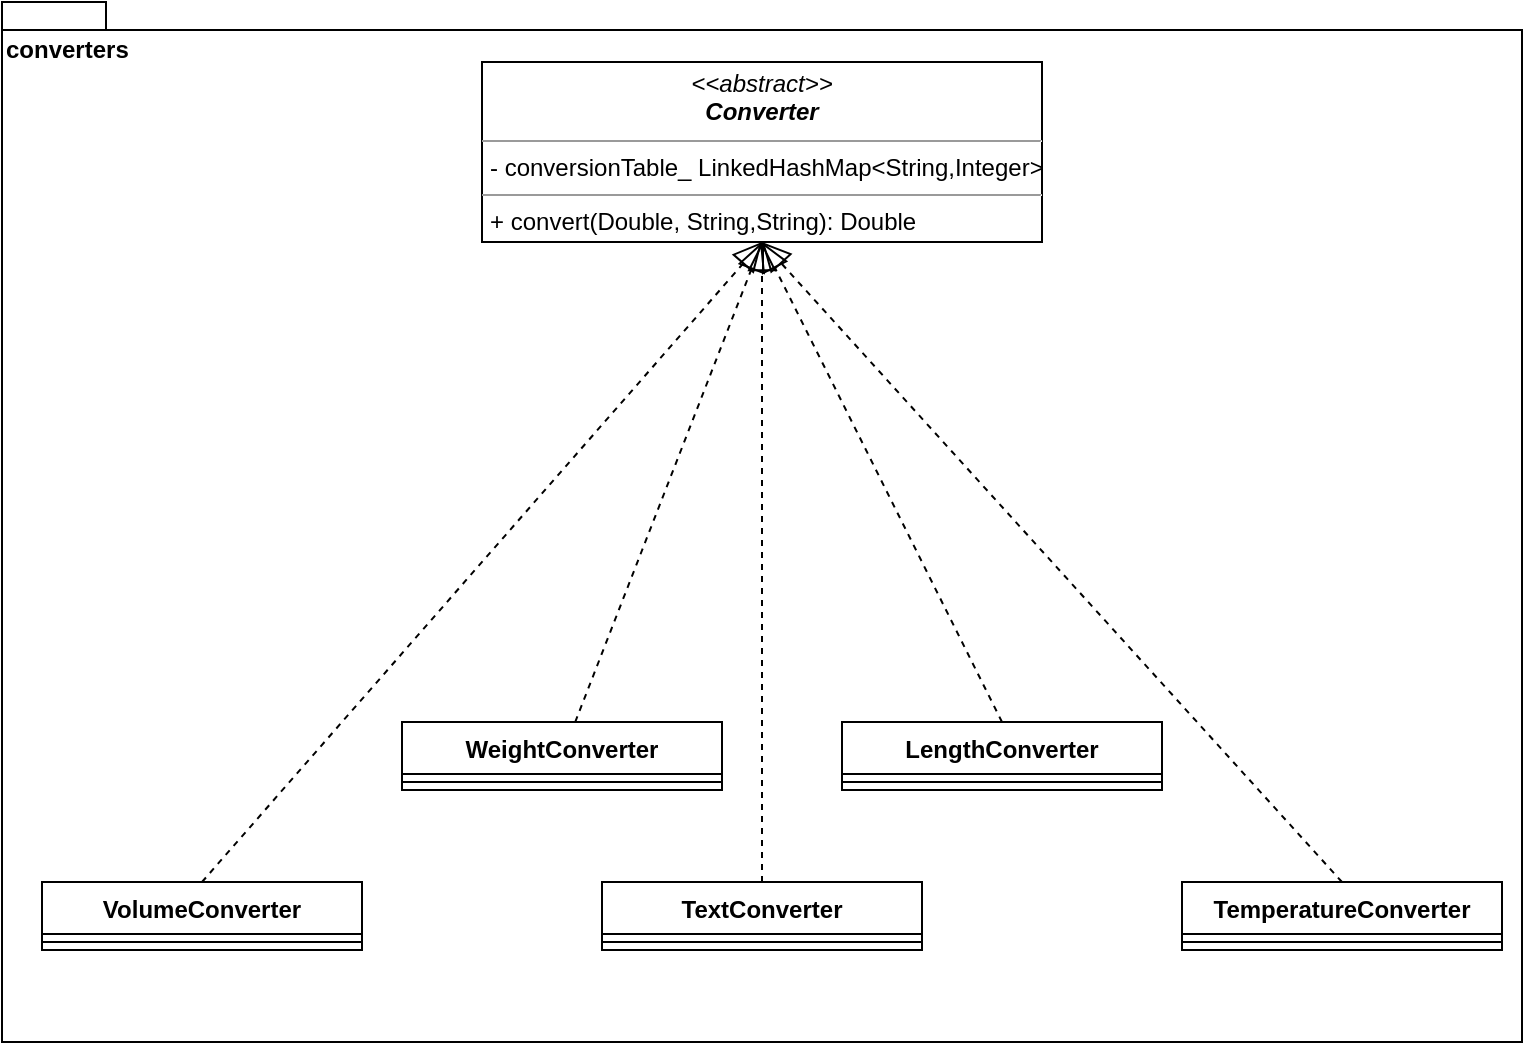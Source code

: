 <mxfile version="13.10.4" type="device"><diagram id="C5RBs43oDa-KdzZeNtuy" name="Page-1"><mxGraphModel dx="1422" dy="771" grid="1" gridSize="10" guides="1" tooltips="1" connect="1" arrows="1" fold="1" page="1" pageScale="1" pageWidth="827" pageHeight="1169" math="0" shadow="0"><root><mxCell id="WIyWlLk6GJQsqaUBKTNV-0"/><mxCell id="WIyWlLk6GJQsqaUBKTNV-1" parent="WIyWlLk6GJQsqaUBKTNV-0"/><mxCell id="eSitFm07LexHYB8MyBMM-0" value="converters" style="shape=folder;fontStyle=1;spacingTop=10;tabWidth=40;tabHeight=14;tabPosition=left;html=1;align=left;verticalAlign=top;" parent="WIyWlLk6GJQsqaUBKTNV-1" vertex="1"><mxGeometry x="40" y="30" width="760" height="520" as="geometry"/></mxCell><mxCell id="eSitFm07LexHYB8MyBMM-1" value="&lt;p style=&quot;margin: 0px ; margin-top: 4px ; text-align: center&quot;&gt;&lt;i&gt;&amp;lt;&amp;lt;abstract&amp;gt;&amp;gt;&lt;/i&gt;&lt;br&gt;&lt;i&gt;&lt;b&gt;Converter&lt;/b&gt;&lt;/i&gt;&lt;/p&gt;&lt;hr size=&quot;1&quot;&gt;&lt;p style=&quot;margin: 0px ; margin-left: 4px&quot;&gt;- conversionTable_ LinkedHashMap&amp;lt;String,Integer&amp;gt;&lt;br&gt;&lt;/p&gt;&lt;hr size=&quot;1&quot;&gt;&lt;p style=&quot;margin: 0px ; margin-left: 4px&quot;&gt;+ convert(Double, String,String): Double&lt;br&gt;&lt;/p&gt;" style="verticalAlign=top;align=left;overflow=fill;fontSize=12;fontFamily=Helvetica;html=1;" parent="WIyWlLk6GJQsqaUBKTNV-1" vertex="1"><mxGeometry x="280" y="60" width="280" height="90" as="geometry"/></mxCell><mxCell id="eSitFm07LexHYB8MyBMM-10" value="LengthConverter" style="swimlane;fontStyle=1;align=center;verticalAlign=top;childLayout=stackLayout;horizontal=1;startSize=26;horizontalStack=0;resizeParent=1;resizeParentMax=0;resizeLast=0;collapsible=1;marginBottom=0;" parent="WIyWlLk6GJQsqaUBKTNV-1" vertex="1"><mxGeometry x="460" y="390" width="160" height="34" as="geometry"/></mxCell><mxCell id="eSitFm07LexHYB8MyBMM-11" value="" style="line;strokeWidth=1;fillColor=none;align=left;verticalAlign=middle;spacingTop=-1;spacingLeft=3;spacingRight=3;rotatable=0;labelPosition=right;points=[];portConstraint=eastwest;" parent="eSitFm07LexHYB8MyBMM-10" vertex="1"><mxGeometry y="26" width="160" height="8" as="geometry"/></mxCell><mxCell id="eSitFm07LexHYB8MyBMM-2" value="VolumeConverter" style="swimlane;fontStyle=1;align=center;verticalAlign=top;childLayout=stackLayout;horizontal=1;startSize=26;horizontalStack=0;resizeParent=1;resizeParentMax=0;resizeLast=0;collapsible=1;marginBottom=0;" parent="WIyWlLk6GJQsqaUBKTNV-1" vertex="1"><mxGeometry x="60" y="470" width="160" height="34" as="geometry"/></mxCell><mxCell id="eSitFm07LexHYB8MyBMM-4" value="" style="line;strokeWidth=1;fillColor=none;align=left;verticalAlign=middle;spacingTop=-1;spacingLeft=3;spacingRight=3;rotatable=0;labelPosition=right;points=[];portConstraint=eastwest;" parent="eSitFm07LexHYB8MyBMM-2" vertex="1"><mxGeometry y="26" width="160" height="8" as="geometry"/></mxCell><mxCell id="eSitFm07LexHYB8MyBMM-8" value="TemperatureConverter" style="swimlane;fontStyle=1;align=center;verticalAlign=top;childLayout=stackLayout;horizontal=1;startSize=26;horizontalStack=0;resizeParent=1;resizeParentMax=0;resizeLast=0;collapsible=1;marginBottom=0;" parent="WIyWlLk6GJQsqaUBKTNV-1" vertex="1"><mxGeometry x="630" y="470" width="160" height="34" as="geometry"/></mxCell><mxCell id="eSitFm07LexHYB8MyBMM-9" value="" style="line;strokeWidth=1;fillColor=none;align=left;verticalAlign=middle;spacingTop=-1;spacingLeft=3;spacingRight=3;rotatable=0;labelPosition=right;points=[];portConstraint=eastwest;" parent="eSitFm07LexHYB8MyBMM-8" vertex="1"><mxGeometry y="26" width="160" height="8" as="geometry"/></mxCell><mxCell id="eSitFm07LexHYB8MyBMM-6" value="WeightConverter" style="swimlane;fontStyle=1;align=center;verticalAlign=top;childLayout=stackLayout;horizontal=1;startSize=26;horizontalStack=0;resizeParent=1;resizeParentMax=0;resizeLast=0;collapsible=1;marginBottom=0;" parent="WIyWlLk6GJQsqaUBKTNV-1" vertex="1"><mxGeometry x="240" y="390" width="160" height="34" as="geometry"/></mxCell><mxCell id="eSitFm07LexHYB8MyBMM-7" value="" style="line;strokeWidth=1;fillColor=none;align=left;verticalAlign=middle;spacingTop=-1;spacingLeft=3;spacingRight=3;rotatable=0;labelPosition=right;points=[];portConstraint=eastwest;" parent="eSitFm07LexHYB8MyBMM-6" vertex="1"><mxGeometry y="26" width="160" height="8" as="geometry"/></mxCell><mxCell id="eSitFm07LexHYB8MyBMM-12" value="" style="endArrow=block;dashed=1;endFill=0;endSize=12;html=1;entryX=0.5;entryY=1;entryDx=0;entryDy=0;" parent="WIyWlLk6GJQsqaUBKTNV-1" source="eSitFm07LexHYB8MyBMM-6" target="eSitFm07LexHYB8MyBMM-1" edge="1"><mxGeometry width="160" relative="1" as="geometry"><mxPoint x="330" y="370" as="sourcePoint"/><mxPoint x="490" y="370" as="targetPoint"/></mxGeometry></mxCell><mxCell id="eSitFm07LexHYB8MyBMM-13" value="" style="endArrow=block;dashed=1;endFill=0;endSize=12;html=1;entryX=0.5;entryY=1;entryDx=0;entryDy=0;exitX=0.5;exitY=0;exitDx=0;exitDy=0;" parent="WIyWlLk6GJQsqaUBKTNV-1" source="eSitFm07LexHYB8MyBMM-2" target="eSitFm07LexHYB8MyBMM-1" edge="1"><mxGeometry width="160" relative="1" as="geometry"><mxPoint x="330" y="370" as="sourcePoint"/><mxPoint x="490" y="370" as="targetPoint"/></mxGeometry></mxCell><mxCell id="eSitFm07LexHYB8MyBMM-14" value="" style="endArrow=block;dashed=1;endFill=0;endSize=12;html=1;entryX=0.5;entryY=1;entryDx=0;entryDy=0;exitX=0.5;exitY=0;exitDx=0;exitDy=0;" parent="WIyWlLk6GJQsqaUBKTNV-1" source="eSitFm07LexHYB8MyBMM-10" target="eSitFm07LexHYB8MyBMM-1" edge="1"><mxGeometry width="160" relative="1" as="geometry"><mxPoint x="330" y="370" as="sourcePoint"/><mxPoint x="490" y="370" as="targetPoint"/></mxGeometry></mxCell><mxCell id="eSitFm07LexHYB8MyBMM-15" value="" style="endArrow=block;dashed=1;endFill=0;endSize=12;html=1;entryX=0.5;entryY=1;entryDx=0;entryDy=0;exitX=0.5;exitY=0;exitDx=0;exitDy=0;" parent="WIyWlLk6GJQsqaUBKTNV-1" source="eSitFm07LexHYB8MyBMM-8" target="eSitFm07LexHYB8MyBMM-1" edge="1"><mxGeometry width="160" relative="1" as="geometry"><mxPoint x="330" y="370" as="sourcePoint"/><mxPoint x="490" y="370" as="targetPoint"/></mxGeometry></mxCell><mxCell id="1i8kAKM4HfBcegRYdOKA-0" value="TextConverter" style="swimlane;fontStyle=1;align=center;verticalAlign=top;childLayout=stackLayout;horizontal=1;startSize=26;horizontalStack=0;resizeParent=1;resizeParentMax=0;resizeLast=0;collapsible=1;marginBottom=0;" vertex="1" parent="WIyWlLk6GJQsqaUBKTNV-1"><mxGeometry x="340" y="470" width="160" height="34" as="geometry"/></mxCell><mxCell id="1i8kAKM4HfBcegRYdOKA-1" value="" style="line;strokeWidth=1;fillColor=none;align=left;verticalAlign=middle;spacingTop=-1;spacingLeft=3;spacingRight=3;rotatable=0;labelPosition=right;points=[];portConstraint=eastwest;" vertex="1" parent="1i8kAKM4HfBcegRYdOKA-0"><mxGeometry y="26" width="160" height="8" as="geometry"/></mxCell><mxCell id="1i8kAKM4HfBcegRYdOKA-2" value="" style="endArrow=block;dashed=1;endFill=0;endSize=12;html=1;" edge="1" parent="WIyWlLk6GJQsqaUBKTNV-1" source="1i8kAKM4HfBcegRYdOKA-0"><mxGeometry width="160" relative="1" as="geometry"><mxPoint x="330" y="400" as="sourcePoint"/><mxPoint x="420" y="150" as="targetPoint"/></mxGeometry></mxCell></root></mxGraphModel></diagram></mxfile>